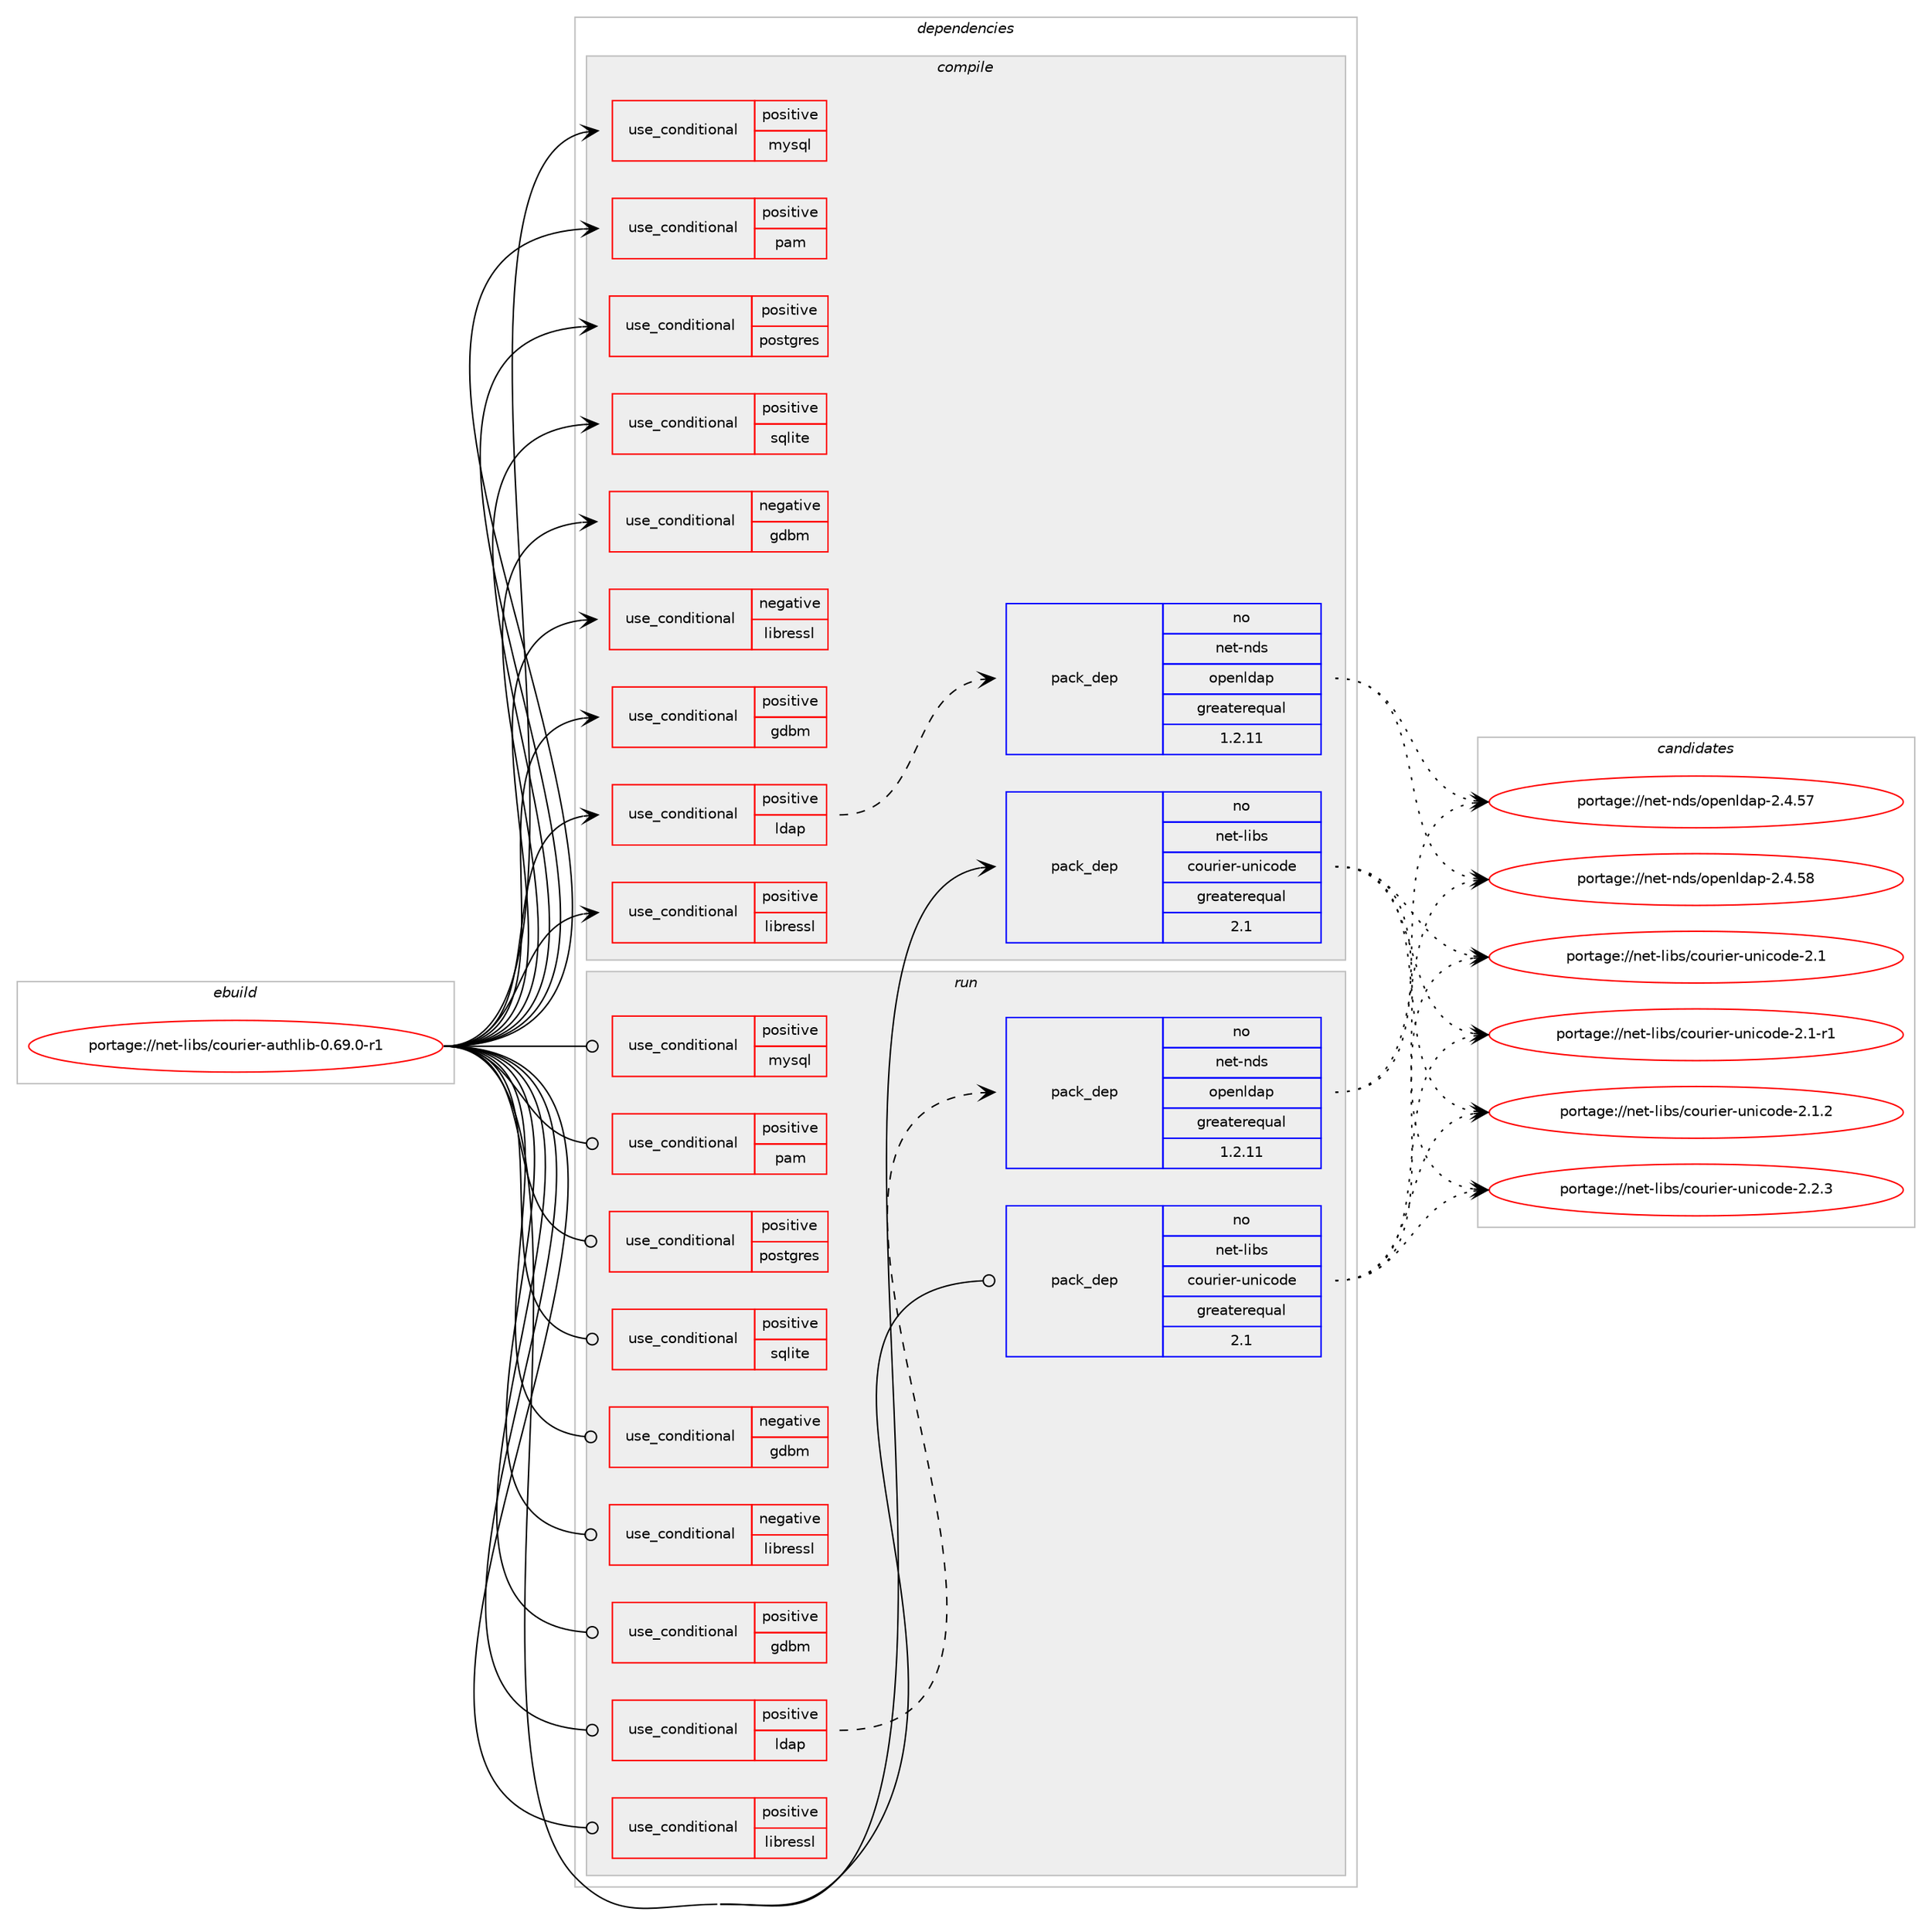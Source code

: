 digraph prolog {

# *************
# Graph options
# *************

newrank=true;
concentrate=true;
compound=true;
graph [rankdir=LR,fontname=Helvetica,fontsize=10,ranksep=1.5];#, ranksep=2.5, nodesep=0.2];
edge  [arrowhead=vee];
node  [fontname=Helvetica,fontsize=10];

# **********
# The ebuild
# **********

subgraph cluster_leftcol {
color=gray;
rank=same;
label=<<i>ebuild</i>>;
id [label="portage://net-libs/courier-authlib-0.69.0-r1", color=red, width=4, href="../net-libs/courier-authlib-0.69.0-r1.svg"];
}

# ****************
# The dependencies
# ****************

subgraph cluster_midcol {
color=gray;
label=<<i>dependencies</i>>;
subgraph cluster_compile {
fillcolor="#eeeeee";
style=filled;
label=<<i>compile</i>>;
subgraph cond223 {
dependency407 [label=<<TABLE BORDER="0" CELLBORDER="1" CELLSPACING="0" CELLPADDING="4"><TR><TD ROWSPAN="3" CELLPADDING="10">use_conditional</TD></TR><TR><TD>negative</TD></TR><TR><TD>gdbm</TD></TR></TABLE>>, shape=none, color=red];
# *** BEGIN UNKNOWN DEPENDENCY TYPE (TODO) ***
# dependency407 -> package_dependency(portage://net-libs/courier-authlib-0.69.0-r1,install,no,sys-libs,db,none,[,,],any_same_slot,[])
# *** END UNKNOWN DEPENDENCY TYPE (TODO) ***

}
id:e -> dependency407:w [weight=20,style="solid",arrowhead="vee"];
subgraph cond224 {
dependency408 [label=<<TABLE BORDER="0" CELLBORDER="1" CELLSPACING="0" CELLPADDING="4"><TR><TD ROWSPAN="3" CELLPADDING="10">use_conditional</TD></TR><TR><TD>negative</TD></TR><TR><TD>libressl</TD></TR></TABLE>>, shape=none, color=red];
# *** BEGIN UNKNOWN DEPENDENCY TYPE (TODO) ***
# dependency408 -> package_dependency(portage://net-libs/courier-authlib-0.69.0-r1,install,no,dev-libs,openssl,none,[,,],[slot(0),equal],[])
# *** END UNKNOWN DEPENDENCY TYPE (TODO) ***

}
id:e -> dependency408:w [weight=20,style="solid",arrowhead="vee"];
subgraph cond225 {
dependency409 [label=<<TABLE BORDER="0" CELLBORDER="1" CELLSPACING="0" CELLPADDING="4"><TR><TD ROWSPAN="3" CELLPADDING="10">use_conditional</TD></TR><TR><TD>positive</TD></TR><TR><TD>gdbm</TD></TR></TABLE>>, shape=none, color=red];
# *** BEGIN UNKNOWN DEPENDENCY TYPE (TODO) ***
# dependency409 -> package_dependency(portage://net-libs/courier-authlib-0.69.0-r1,install,no,sys-libs,gdbm,none,[,,],[],[])
# *** END UNKNOWN DEPENDENCY TYPE (TODO) ***

}
id:e -> dependency409:w [weight=20,style="solid",arrowhead="vee"];
subgraph cond226 {
dependency410 [label=<<TABLE BORDER="0" CELLBORDER="1" CELLSPACING="0" CELLPADDING="4"><TR><TD ROWSPAN="3" CELLPADDING="10">use_conditional</TD></TR><TR><TD>positive</TD></TR><TR><TD>ldap</TD></TR></TABLE>>, shape=none, color=red];
subgraph pack179 {
dependency411 [label=<<TABLE BORDER="0" CELLBORDER="1" CELLSPACING="0" CELLPADDING="4" WIDTH="220"><TR><TD ROWSPAN="6" CELLPADDING="30">pack_dep</TD></TR><TR><TD WIDTH="110">no</TD></TR><TR><TD>net-nds</TD></TR><TR><TD>openldap</TD></TR><TR><TD>greaterequal</TD></TR><TR><TD>1.2.11</TD></TR></TABLE>>, shape=none, color=blue];
}
dependency410:e -> dependency411:w [weight=20,style="dashed",arrowhead="vee"];
}
id:e -> dependency410:w [weight=20,style="solid",arrowhead="vee"];
subgraph cond227 {
dependency412 [label=<<TABLE BORDER="0" CELLBORDER="1" CELLSPACING="0" CELLPADDING="4"><TR><TD ROWSPAN="3" CELLPADDING="10">use_conditional</TD></TR><TR><TD>positive</TD></TR><TR><TD>libressl</TD></TR></TABLE>>, shape=none, color=red];
# *** BEGIN UNKNOWN DEPENDENCY TYPE (TODO) ***
# dependency412 -> package_dependency(portage://net-libs/courier-authlib-0.69.0-r1,install,no,dev-libs,libressl,none,[,,],any_same_slot,[])
# *** END UNKNOWN DEPENDENCY TYPE (TODO) ***

}
id:e -> dependency412:w [weight=20,style="solid",arrowhead="vee"];
subgraph cond228 {
dependency413 [label=<<TABLE BORDER="0" CELLBORDER="1" CELLSPACING="0" CELLPADDING="4"><TR><TD ROWSPAN="3" CELLPADDING="10">use_conditional</TD></TR><TR><TD>positive</TD></TR><TR><TD>mysql</TD></TR></TABLE>>, shape=none, color=red];
# *** BEGIN UNKNOWN DEPENDENCY TYPE (TODO) ***
# dependency413 -> package_dependency(portage://net-libs/courier-authlib-0.69.0-r1,install,no,dev-db,mysql-connector-c,none,[,,],[],[])
# *** END UNKNOWN DEPENDENCY TYPE (TODO) ***

}
id:e -> dependency413:w [weight=20,style="solid",arrowhead="vee"];
subgraph cond229 {
dependency414 [label=<<TABLE BORDER="0" CELLBORDER="1" CELLSPACING="0" CELLPADDING="4"><TR><TD ROWSPAN="3" CELLPADDING="10">use_conditional</TD></TR><TR><TD>positive</TD></TR><TR><TD>pam</TD></TR></TABLE>>, shape=none, color=red];
# *** BEGIN UNKNOWN DEPENDENCY TYPE (TODO) ***
# dependency414 -> package_dependency(portage://net-libs/courier-authlib-0.69.0-r1,install,no,sys-libs,pam,none,[,,],[],[])
# *** END UNKNOWN DEPENDENCY TYPE (TODO) ***

}
id:e -> dependency414:w [weight=20,style="solid",arrowhead="vee"];
subgraph cond230 {
dependency415 [label=<<TABLE BORDER="0" CELLBORDER="1" CELLSPACING="0" CELLPADDING="4"><TR><TD ROWSPAN="3" CELLPADDING="10">use_conditional</TD></TR><TR><TD>positive</TD></TR><TR><TD>postgres</TD></TR></TABLE>>, shape=none, color=red];
# *** BEGIN UNKNOWN DEPENDENCY TYPE (TODO) ***
# dependency415 -> package_dependency(portage://net-libs/courier-authlib-0.69.0-r1,install,no,dev-db,postgresql,none,[,,],any_same_slot,[])
# *** END UNKNOWN DEPENDENCY TYPE (TODO) ***

}
id:e -> dependency415:w [weight=20,style="solid",arrowhead="vee"];
subgraph cond231 {
dependency416 [label=<<TABLE BORDER="0" CELLBORDER="1" CELLSPACING="0" CELLPADDING="4"><TR><TD ROWSPAN="3" CELLPADDING="10">use_conditional</TD></TR><TR><TD>positive</TD></TR><TR><TD>sqlite</TD></TR></TABLE>>, shape=none, color=red];
# *** BEGIN UNKNOWN DEPENDENCY TYPE (TODO) ***
# dependency416 -> package_dependency(portage://net-libs/courier-authlib-0.69.0-r1,install,no,dev-db,sqlite,none,[,,],[slot(3)],[])
# *** END UNKNOWN DEPENDENCY TYPE (TODO) ***

}
id:e -> dependency416:w [weight=20,style="solid",arrowhead="vee"];
subgraph pack180 {
dependency417 [label=<<TABLE BORDER="0" CELLBORDER="1" CELLSPACING="0" CELLPADDING="4" WIDTH="220"><TR><TD ROWSPAN="6" CELLPADDING="30">pack_dep</TD></TR><TR><TD WIDTH="110">no</TD></TR><TR><TD>net-libs</TD></TR><TR><TD>courier-unicode</TD></TR><TR><TD>greaterequal</TD></TR><TR><TD>2.1</TD></TR></TABLE>>, shape=none, color=blue];
}
id:e -> dependency417:w [weight=20,style="solid",arrowhead="vee"];
# *** BEGIN UNKNOWN DEPENDENCY TYPE (TODO) ***
# id -> package_dependency(portage://net-libs/courier-authlib-0.69.0-r1,install,no,net-mail,mailbase,none,[,,],[],[])
# *** END UNKNOWN DEPENDENCY TYPE (TODO) ***

}
subgraph cluster_compileandrun {
fillcolor="#eeeeee";
style=filled;
label=<<i>compile and run</i>>;
}
subgraph cluster_run {
fillcolor="#eeeeee";
style=filled;
label=<<i>run</i>>;
subgraph cond232 {
dependency418 [label=<<TABLE BORDER="0" CELLBORDER="1" CELLSPACING="0" CELLPADDING="4"><TR><TD ROWSPAN="3" CELLPADDING="10">use_conditional</TD></TR><TR><TD>negative</TD></TR><TR><TD>gdbm</TD></TR></TABLE>>, shape=none, color=red];
# *** BEGIN UNKNOWN DEPENDENCY TYPE (TODO) ***
# dependency418 -> package_dependency(portage://net-libs/courier-authlib-0.69.0-r1,run,no,sys-libs,db,none,[,,],any_same_slot,[])
# *** END UNKNOWN DEPENDENCY TYPE (TODO) ***

}
id:e -> dependency418:w [weight=20,style="solid",arrowhead="odot"];
subgraph cond233 {
dependency419 [label=<<TABLE BORDER="0" CELLBORDER="1" CELLSPACING="0" CELLPADDING="4"><TR><TD ROWSPAN="3" CELLPADDING="10">use_conditional</TD></TR><TR><TD>negative</TD></TR><TR><TD>libressl</TD></TR></TABLE>>, shape=none, color=red];
# *** BEGIN UNKNOWN DEPENDENCY TYPE (TODO) ***
# dependency419 -> package_dependency(portage://net-libs/courier-authlib-0.69.0-r1,run,no,dev-libs,openssl,none,[,,],[slot(0),equal],[])
# *** END UNKNOWN DEPENDENCY TYPE (TODO) ***

}
id:e -> dependency419:w [weight=20,style="solid",arrowhead="odot"];
subgraph cond234 {
dependency420 [label=<<TABLE BORDER="0" CELLBORDER="1" CELLSPACING="0" CELLPADDING="4"><TR><TD ROWSPAN="3" CELLPADDING="10">use_conditional</TD></TR><TR><TD>positive</TD></TR><TR><TD>gdbm</TD></TR></TABLE>>, shape=none, color=red];
# *** BEGIN UNKNOWN DEPENDENCY TYPE (TODO) ***
# dependency420 -> package_dependency(portage://net-libs/courier-authlib-0.69.0-r1,run,no,sys-libs,gdbm,none,[,,],[],[])
# *** END UNKNOWN DEPENDENCY TYPE (TODO) ***

}
id:e -> dependency420:w [weight=20,style="solid",arrowhead="odot"];
subgraph cond235 {
dependency421 [label=<<TABLE BORDER="0" CELLBORDER="1" CELLSPACING="0" CELLPADDING="4"><TR><TD ROWSPAN="3" CELLPADDING="10">use_conditional</TD></TR><TR><TD>positive</TD></TR><TR><TD>ldap</TD></TR></TABLE>>, shape=none, color=red];
subgraph pack181 {
dependency422 [label=<<TABLE BORDER="0" CELLBORDER="1" CELLSPACING="0" CELLPADDING="4" WIDTH="220"><TR><TD ROWSPAN="6" CELLPADDING="30">pack_dep</TD></TR><TR><TD WIDTH="110">no</TD></TR><TR><TD>net-nds</TD></TR><TR><TD>openldap</TD></TR><TR><TD>greaterequal</TD></TR><TR><TD>1.2.11</TD></TR></TABLE>>, shape=none, color=blue];
}
dependency421:e -> dependency422:w [weight=20,style="dashed",arrowhead="vee"];
}
id:e -> dependency421:w [weight=20,style="solid",arrowhead="odot"];
subgraph cond236 {
dependency423 [label=<<TABLE BORDER="0" CELLBORDER="1" CELLSPACING="0" CELLPADDING="4"><TR><TD ROWSPAN="3" CELLPADDING="10">use_conditional</TD></TR><TR><TD>positive</TD></TR><TR><TD>libressl</TD></TR></TABLE>>, shape=none, color=red];
# *** BEGIN UNKNOWN DEPENDENCY TYPE (TODO) ***
# dependency423 -> package_dependency(portage://net-libs/courier-authlib-0.69.0-r1,run,no,dev-libs,libressl,none,[,,],any_same_slot,[])
# *** END UNKNOWN DEPENDENCY TYPE (TODO) ***

}
id:e -> dependency423:w [weight=20,style="solid",arrowhead="odot"];
subgraph cond237 {
dependency424 [label=<<TABLE BORDER="0" CELLBORDER="1" CELLSPACING="0" CELLPADDING="4"><TR><TD ROWSPAN="3" CELLPADDING="10">use_conditional</TD></TR><TR><TD>positive</TD></TR><TR><TD>mysql</TD></TR></TABLE>>, shape=none, color=red];
# *** BEGIN UNKNOWN DEPENDENCY TYPE (TODO) ***
# dependency424 -> package_dependency(portage://net-libs/courier-authlib-0.69.0-r1,run,no,dev-db,mysql-connector-c,none,[,,],[],[])
# *** END UNKNOWN DEPENDENCY TYPE (TODO) ***

}
id:e -> dependency424:w [weight=20,style="solid",arrowhead="odot"];
subgraph cond238 {
dependency425 [label=<<TABLE BORDER="0" CELLBORDER="1" CELLSPACING="0" CELLPADDING="4"><TR><TD ROWSPAN="3" CELLPADDING="10">use_conditional</TD></TR><TR><TD>positive</TD></TR><TR><TD>pam</TD></TR></TABLE>>, shape=none, color=red];
# *** BEGIN UNKNOWN DEPENDENCY TYPE (TODO) ***
# dependency425 -> package_dependency(portage://net-libs/courier-authlib-0.69.0-r1,run,no,sys-libs,pam,none,[,,],[],[])
# *** END UNKNOWN DEPENDENCY TYPE (TODO) ***

}
id:e -> dependency425:w [weight=20,style="solid",arrowhead="odot"];
subgraph cond239 {
dependency426 [label=<<TABLE BORDER="0" CELLBORDER="1" CELLSPACING="0" CELLPADDING="4"><TR><TD ROWSPAN="3" CELLPADDING="10">use_conditional</TD></TR><TR><TD>positive</TD></TR><TR><TD>postgres</TD></TR></TABLE>>, shape=none, color=red];
# *** BEGIN UNKNOWN DEPENDENCY TYPE (TODO) ***
# dependency426 -> package_dependency(portage://net-libs/courier-authlib-0.69.0-r1,run,no,dev-db,postgresql,none,[,,],any_same_slot,[])
# *** END UNKNOWN DEPENDENCY TYPE (TODO) ***

}
id:e -> dependency426:w [weight=20,style="solid",arrowhead="odot"];
subgraph cond240 {
dependency427 [label=<<TABLE BORDER="0" CELLBORDER="1" CELLSPACING="0" CELLPADDING="4"><TR><TD ROWSPAN="3" CELLPADDING="10">use_conditional</TD></TR><TR><TD>positive</TD></TR><TR><TD>sqlite</TD></TR></TABLE>>, shape=none, color=red];
# *** BEGIN UNKNOWN DEPENDENCY TYPE (TODO) ***
# dependency427 -> package_dependency(portage://net-libs/courier-authlib-0.69.0-r1,run,no,dev-db,sqlite,none,[,,],[slot(3)],[])
# *** END UNKNOWN DEPENDENCY TYPE (TODO) ***

}
id:e -> dependency427:w [weight=20,style="solid",arrowhead="odot"];
subgraph pack182 {
dependency428 [label=<<TABLE BORDER="0" CELLBORDER="1" CELLSPACING="0" CELLPADDING="4" WIDTH="220"><TR><TD ROWSPAN="6" CELLPADDING="30">pack_dep</TD></TR><TR><TD WIDTH="110">no</TD></TR><TR><TD>net-libs</TD></TR><TR><TD>courier-unicode</TD></TR><TR><TD>greaterequal</TD></TR><TR><TD>2.1</TD></TR></TABLE>>, shape=none, color=blue];
}
id:e -> dependency428:w [weight=20,style="solid",arrowhead="odot"];
# *** BEGIN UNKNOWN DEPENDENCY TYPE (TODO) ***
# id -> package_dependency(portage://net-libs/courier-authlib-0.69.0-r1,run,no,net-mail,mailbase,none,[,,],[],[])
# *** END UNKNOWN DEPENDENCY TYPE (TODO) ***

}
}

# **************
# The candidates
# **************

subgraph cluster_choices {
rank=same;
color=gray;
label=<<i>candidates</i>>;

subgraph choice179 {
color=black;
nodesep=1;
choice11010111645110100115471111121011101081009711245504652465355 [label="portage://net-nds/openldap-2.4.57", color=red, width=4,href="../net-nds/openldap-2.4.57.svg"];
choice11010111645110100115471111121011101081009711245504652465356 [label="portage://net-nds/openldap-2.4.58", color=red, width=4,href="../net-nds/openldap-2.4.58.svg"];
dependency411:e -> choice11010111645110100115471111121011101081009711245504652465355:w [style=dotted,weight="100"];
dependency411:e -> choice11010111645110100115471111121011101081009711245504652465356:w [style=dotted,weight="100"];
}
subgraph choice180 {
color=black;
nodesep=1;
choice11010111645108105981154799111117114105101114451171101059911110010145504649 [label="portage://net-libs/courier-unicode-2.1", color=red, width=4,href="../net-libs/courier-unicode-2.1.svg"];
choice110101116451081059811547991111171141051011144511711010599111100101455046494511449 [label="portage://net-libs/courier-unicode-2.1-r1", color=red, width=4,href="../net-libs/courier-unicode-2.1-r1.svg"];
choice110101116451081059811547991111171141051011144511711010599111100101455046494650 [label="portage://net-libs/courier-unicode-2.1.2", color=red, width=4,href="../net-libs/courier-unicode-2.1.2.svg"];
choice110101116451081059811547991111171141051011144511711010599111100101455046504651 [label="portage://net-libs/courier-unicode-2.2.3", color=red, width=4,href="../net-libs/courier-unicode-2.2.3.svg"];
dependency417:e -> choice11010111645108105981154799111117114105101114451171101059911110010145504649:w [style=dotted,weight="100"];
dependency417:e -> choice110101116451081059811547991111171141051011144511711010599111100101455046494511449:w [style=dotted,weight="100"];
dependency417:e -> choice110101116451081059811547991111171141051011144511711010599111100101455046494650:w [style=dotted,weight="100"];
dependency417:e -> choice110101116451081059811547991111171141051011144511711010599111100101455046504651:w [style=dotted,weight="100"];
}
subgraph choice181 {
color=black;
nodesep=1;
choice11010111645110100115471111121011101081009711245504652465355 [label="portage://net-nds/openldap-2.4.57", color=red, width=4,href="../net-nds/openldap-2.4.57.svg"];
choice11010111645110100115471111121011101081009711245504652465356 [label="portage://net-nds/openldap-2.4.58", color=red, width=4,href="../net-nds/openldap-2.4.58.svg"];
dependency422:e -> choice11010111645110100115471111121011101081009711245504652465355:w [style=dotted,weight="100"];
dependency422:e -> choice11010111645110100115471111121011101081009711245504652465356:w [style=dotted,weight="100"];
}
subgraph choice182 {
color=black;
nodesep=1;
choice11010111645108105981154799111117114105101114451171101059911110010145504649 [label="portage://net-libs/courier-unicode-2.1", color=red, width=4,href="../net-libs/courier-unicode-2.1.svg"];
choice110101116451081059811547991111171141051011144511711010599111100101455046494511449 [label="portage://net-libs/courier-unicode-2.1-r1", color=red, width=4,href="../net-libs/courier-unicode-2.1-r1.svg"];
choice110101116451081059811547991111171141051011144511711010599111100101455046494650 [label="portage://net-libs/courier-unicode-2.1.2", color=red, width=4,href="../net-libs/courier-unicode-2.1.2.svg"];
choice110101116451081059811547991111171141051011144511711010599111100101455046504651 [label="portage://net-libs/courier-unicode-2.2.3", color=red, width=4,href="../net-libs/courier-unicode-2.2.3.svg"];
dependency428:e -> choice11010111645108105981154799111117114105101114451171101059911110010145504649:w [style=dotted,weight="100"];
dependency428:e -> choice110101116451081059811547991111171141051011144511711010599111100101455046494511449:w [style=dotted,weight="100"];
dependency428:e -> choice110101116451081059811547991111171141051011144511711010599111100101455046494650:w [style=dotted,weight="100"];
dependency428:e -> choice110101116451081059811547991111171141051011144511711010599111100101455046504651:w [style=dotted,weight="100"];
}
}

}
